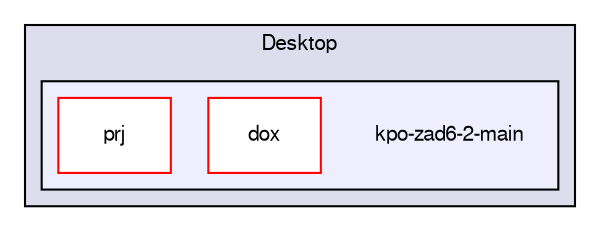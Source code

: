 digraph "/home/kacper/Desktop/kpo-zad6-2-main" {
  compound=true
  node [ fontsize="10", fontname="FreeSans"];
  edge [ labelfontsize="10", labelfontname="FreeSans"];
  subgraph clusterdir_49a7c49b4431654095b2ac0943d558f1 {
    graph [ bgcolor="#ddddee", pencolor="black", label="Desktop" fontname="FreeSans", fontsize="10", URL="dir_49a7c49b4431654095b2ac0943d558f1.html"]
  subgraph clusterdir_796f0d55694bd57af0b260f5884b0691 {
    graph [ bgcolor="#eeeeff", pencolor="black", label="" URL="dir_796f0d55694bd57af0b260f5884b0691.html"];
    dir_796f0d55694bd57af0b260f5884b0691 [shape=plaintext label="kpo-zad6-2-main"];
  dir_02c67cb622a0c3b55ae9a8bf7e8c57a1 [shape=box label="dox" fillcolor="white" style="filled" color="red" URL="dir_02c67cb622a0c3b55ae9a8bf7e8c57a1.html"];
  dir_01633c65f0a370ff10a533d98ad2fd10 [shape=box label="prj" fillcolor="white" style="filled" color="red" URL="dir_01633c65f0a370ff10a533d98ad2fd10.html"];
  }
  }
}
